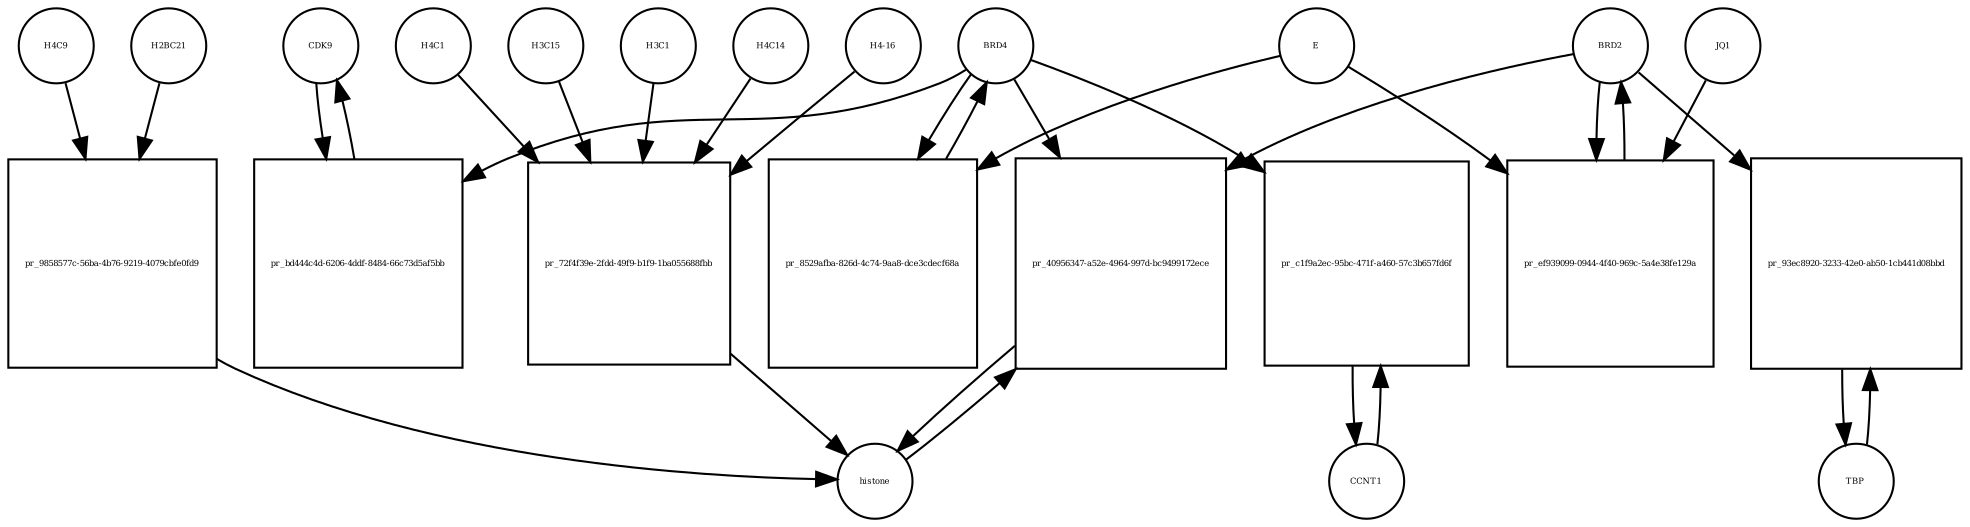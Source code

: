 strict digraph  {
CDK9 [annotation="", bipartite=0, cls=macromolecule, fontsize=4, label=CDK9, shape=circle];
"pr_bd444c4d-6206-4ddf-8484-66c73d5af5bb" [annotation="", bipartite=1, cls=process, fontsize=4, label="pr_bd444c4d-6206-4ddf-8484-66c73d5af5bb", shape=square];
BRD4 [annotation="", bipartite=0, cls=macromolecule, fontsize=4, label=BRD4, shape=circle];
CCNT1 [annotation="", bipartite=0, cls=macromolecule, fontsize=4, label=CCNT1, shape=circle];
"pr_c1f9a2ec-95bc-471f-a460-57c3b657fd6f" [annotation="", bipartite=1, cls=process, fontsize=4, label="pr_c1f9a2ec-95bc-471f-a460-57c3b657fd6f", shape=square];
histone [annotation="", bipartite=0, cls=complex, fontsize=4, label=histone, shape=circle];
"pr_40956347-a52e-4964-997d-bc9499172ece" [annotation="", bipartite=1, cls=process, fontsize=4, label="pr_40956347-a52e-4964-997d-bc9499172ece", shape=square];
BRD2 [annotation="", bipartite=0, cls=macromolecule, fontsize=4, label=BRD2, shape=circle];
"pr_8529afba-826d-4c74-9aa8-dce3cdecf68a" [annotation="", bipartite=1, cls=process, fontsize=4, label="pr_8529afba-826d-4c74-9aa8-dce3cdecf68a", shape=square];
E [annotation=urn_miriam_ncbiprotein_BCD58755, bipartite=0, cls=macromolecule, fontsize=4, label=E, shape=circle];
H4C14 [annotation="", bipartite=0, cls=macromolecule, fontsize=4, label=H4C14, shape=circle];
"pr_72f4f39e-2fdd-49f9-b1f9-1ba055688fbb" [annotation="", bipartite=1, cls=process, fontsize=4, label="pr_72f4f39e-2fdd-49f9-b1f9-1ba055688fbb", shape=square];
"H4-16" [annotation="", bipartite=0, cls=macromolecule, fontsize=4, label="H4-16", shape=circle];
H4C1 [annotation="", bipartite=0, cls=macromolecule, fontsize=4, label=H4C1, shape=circle];
H3C15 [annotation="", bipartite=0, cls=macromolecule, fontsize=4, label=H3C15, shape=circle];
H3C1 [annotation="", bipartite=0, cls=macromolecule, fontsize=4, label=H3C1, shape=circle];
"pr_ef939099-0944-4f40-969c-5a4e38fe129a" [annotation="", bipartite=1, cls=process, fontsize=4, label="pr_ef939099-0944-4f40-969c-5a4e38fe129a", shape=square];
JQ1 [annotation="", bipartite=0, cls=macromolecule, fontsize=4, label=JQ1, shape=circle];
TBP [annotation="", bipartite=0, cls=macromolecule, fontsize=4, label=TBP, shape=circle];
"pr_93ec8920-3233-42e0-ab50-1cb441d08bbd" [annotation="", bipartite=1, cls=process, fontsize=4, label="pr_93ec8920-3233-42e0-ab50-1cb441d08bbd", shape=square];
H4C9 [annotation="", bipartite=0, cls=macromolecule, fontsize=4, label=H4C9, shape=circle];
"pr_9858577c-56ba-4b76-9219-4079cbfe0fd9" [annotation="", bipartite=1, cls=process, fontsize=4, label="pr_9858577c-56ba-4b76-9219-4079cbfe0fd9", shape=square];
H2BC21 [annotation="", bipartite=0, cls=macromolecule, fontsize=4, label=H2BC21, shape=circle];
CDK9 -> "pr_bd444c4d-6206-4ddf-8484-66c73d5af5bb"  [annotation="", interaction_type=consumption];
"pr_bd444c4d-6206-4ddf-8484-66c73d5af5bb" -> CDK9  [annotation="", interaction_type=production];
BRD4 -> "pr_bd444c4d-6206-4ddf-8484-66c73d5af5bb"  [annotation=urn_miriam_taxonomy_10090, interaction_type=catalysis];
BRD4 -> "pr_c1f9a2ec-95bc-471f-a460-57c3b657fd6f"  [annotation="", interaction_type=catalysis];
BRD4 -> "pr_40956347-a52e-4964-997d-bc9499172ece"  [annotation="urn_miriam_doi_10.1038%2Fnsmb.3228.|urn_miriam_doi_10.1016%2Fj.molcel.2008.01.018", interaction_type=catalysis];
BRD4 -> "pr_8529afba-826d-4c74-9aa8-dce3cdecf68a"  [annotation="", interaction_type=consumption];
CCNT1 -> "pr_c1f9a2ec-95bc-471f-a460-57c3b657fd6f"  [annotation="", interaction_type=consumption];
"pr_c1f9a2ec-95bc-471f-a460-57c3b657fd6f" -> CCNT1  [annotation="", interaction_type=production];
histone -> "pr_40956347-a52e-4964-997d-bc9499172ece"  [annotation="", interaction_type=consumption];
"pr_40956347-a52e-4964-997d-bc9499172ece" -> histone  [annotation="", interaction_type=production];
BRD2 -> "pr_40956347-a52e-4964-997d-bc9499172ece"  [annotation="urn_miriam_doi_10.1038%2Fnsmb.3228.|urn_miriam_doi_10.1016%2Fj.molcel.2008.01.018", interaction_type=catalysis];
BRD2 -> "pr_ef939099-0944-4f40-969c-5a4e38fe129a"  [annotation="", interaction_type=consumption];
BRD2 -> "pr_93ec8920-3233-42e0-ab50-1cb441d08bbd"  [annotation="urn_miriam_doi_10.1007%2Fs11010-006-9223-6", interaction_type=catalysis];
"pr_8529afba-826d-4c74-9aa8-dce3cdecf68a" -> BRD4  [annotation="", interaction_type=production];
E -> "pr_8529afba-826d-4c74-9aa8-dce3cdecf68a"  [annotation="urn_miriam_doi_10.1038%2Fs41586-020-2286-9", interaction_type=inhibition];
E -> "pr_ef939099-0944-4f40-969c-5a4e38fe129a"  [annotation="urn_miriam_doi_10.1038%2Fs41586-020-2286-9|urn_miriam_doi_10.1080%2F15592294.2018.1469891", interaction_type=inhibition];
H4C14 -> "pr_72f4f39e-2fdd-49f9-b1f9-1ba055688fbb"  [annotation="", interaction_type=consumption];
"pr_72f4f39e-2fdd-49f9-b1f9-1ba055688fbb" -> histone  [annotation="", interaction_type=production];
"H4-16" -> "pr_72f4f39e-2fdd-49f9-b1f9-1ba055688fbb"  [annotation="", interaction_type=consumption];
H4C1 -> "pr_72f4f39e-2fdd-49f9-b1f9-1ba055688fbb"  [annotation="", interaction_type=consumption];
H3C15 -> "pr_72f4f39e-2fdd-49f9-b1f9-1ba055688fbb"  [annotation="", interaction_type=consumption];
H3C1 -> "pr_72f4f39e-2fdd-49f9-b1f9-1ba055688fbb"  [annotation="", interaction_type=consumption];
"pr_ef939099-0944-4f40-969c-5a4e38fe129a" -> BRD2  [annotation="", interaction_type=production];
JQ1 -> "pr_ef939099-0944-4f40-969c-5a4e38fe129a"  [annotation="urn_miriam_doi_10.1038%2Fs41586-020-2286-9|urn_miriam_doi_10.1080%2F15592294.2018.1469891", interaction_type=inhibition];
TBP -> "pr_93ec8920-3233-42e0-ab50-1cb441d08bbd"  [annotation="", interaction_type=consumption];
"pr_93ec8920-3233-42e0-ab50-1cb441d08bbd" -> TBP  [annotation="", interaction_type=production];
H4C9 -> "pr_9858577c-56ba-4b76-9219-4079cbfe0fd9"  [annotation="", interaction_type=consumption];
"pr_9858577c-56ba-4b76-9219-4079cbfe0fd9" -> histone  [annotation="", interaction_type=production];
H2BC21 -> "pr_9858577c-56ba-4b76-9219-4079cbfe0fd9"  [annotation="", interaction_type=consumption];
}
